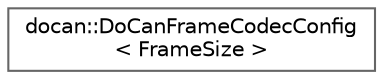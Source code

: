 digraph "Graphical Class Hierarchy"
{
 // LATEX_PDF_SIZE
  bgcolor="transparent";
  edge [fontname=Helvetica,fontsize=10,labelfontname=Helvetica,labelfontsize=10];
  node [fontname=Helvetica,fontsize=10,shape=box,height=0.2,width=0.4];
  rankdir="LR";
  Node0 [id="Node000000",label="docan::DoCanFrameCodecConfig\l\< FrameSize \>",height=0.2,width=0.4,color="grey40", fillcolor="white", style="filled",URL="$dd/d37/structdocan_1_1DoCanFrameCodecConfig.html",tooltip=" "];
}
